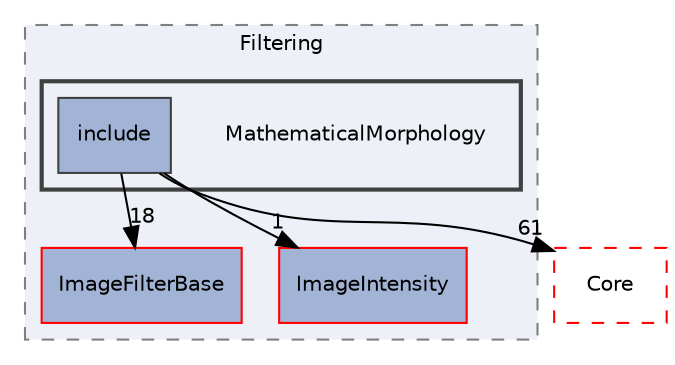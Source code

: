 digraph "MathematicalMorphology"
{
 // LATEX_PDF_SIZE
  edge [fontname="Helvetica",fontsize="10",labelfontname="Helvetica",labelfontsize="10"];
  node [fontname="Helvetica",fontsize="10",shape=record];
  compound=true
  subgraph clusterdir_6724b11ef9ad676a0a0c31463bff1d93 {
    graph [ bgcolor="#edf0f7", pencolor="grey50", style="filled,dashed,", label="Filtering", fontname="Helvetica", fontsize="10", URL="dir_6724b11ef9ad676a0a0c31463bff1d93.html"]
  dir_a5e0762988512223861a3264c6133bea [shape=box, label="ImageFilterBase", style="filled,", fillcolor="#a2b4d6", color="red", URL="dir_a5e0762988512223861a3264c6133bea.html"];
  dir_e3c8cff493d6732ea793322465778d04 [shape=box, label="ImageIntensity", style="filled,", fillcolor="#a2b4d6", color="red", URL="dir_e3c8cff493d6732ea793322465778d04.html"];
  subgraph clusterdir_ce122c3bd0d9b52498700dfbaa4b1bcf {
    graph [ bgcolor="#edf0f7", pencolor="grey25", style="filled,bold,", label="", fontname="Helvetica", fontsize="10", URL="dir_ce122c3bd0d9b52498700dfbaa4b1bcf.html"]
    dir_ce122c3bd0d9b52498700dfbaa4b1bcf [shape=plaintext, label="MathematicalMorphology"];
  dir_690e5d2ada2a1fd88fa835eb19a6ecfa [shape=box, label="include", style="filled,", fillcolor="#a2b4d6", color="grey25", URL="dir_690e5d2ada2a1fd88fa835eb19a6ecfa.html"];
  }
  }
  dir_cac7f9cecb9aa42a0bd05452dddd8a21 [shape=box, label="Core", style="dashed,", fillcolor="#edf0f7", color="red", URL="dir_cac7f9cecb9aa42a0bd05452dddd8a21.html"];
  dir_690e5d2ada2a1fd88fa835eb19a6ecfa->dir_a5e0762988512223861a3264c6133bea [headlabel="18", labeldistance=1.5 headhref="dir_000105_000050.html"];
  dir_690e5d2ada2a1fd88fa835eb19a6ecfa->dir_cac7f9cecb9aa42a0bd05452dddd8a21 [headlabel="61", labeldistance=1.5 headhref="dir_000105_000014.html"];
  dir_690e5d2ada2a1fd88fa835eb19a6ecfa->dir_e3c8cff493d6732ea793322465778d04 [headlabel="1", labeldistance=1.5 headhref="dir_000105_000056.html"];
}
